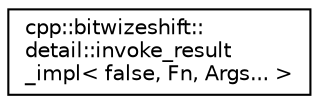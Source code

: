 digraph "Graphical Class Hierarchy"
{
  edge [fontname="Helvetica",fontsize="10",labelfontname="Helvetica",labelfontsize="10"];
  node [fontname="Helvetica",fontsize="10",shape=record];
  rankdir="LR";
  Node0 [label="cpp::bitwizeshift::\ldetail::invoke_result\l_impl\< false, Fn, Args... \>",height=0.2,width=0.4,color="black", fillcolor="white", style="filled",URL="$df/de5/structcpp_1_1bitwizeshift_1_1detail_1_1invoke__result__impl_3_01false_00_01_fn_00_01_args_8_8_8_01_4.html"];
}
